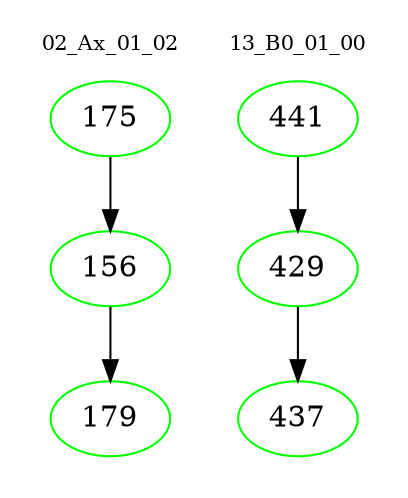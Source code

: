 digraph{
subgraph cluster_0 {
color = white
label = "02_Ax_01_02";
fontsize=10;
T0_175 [label="175", color="green"]
T0_175 -> T0_156 [color="black"]
T0_156 [label="156", color="green"]
T0_156 -> T0_179 [color="black"]
T0_179 [label="179", color="green"]
}
subgraph cluster_1 {
color = white
label = "13_B0_01_00";
fontsize=10;
T1_441 [label="441", color="green"]
T1_441 -> T1_429 [color="black"]
T1_429 [label="429", color="green"]
T1_429 -> T1_437 [color="black"]
T1_437 [label="437", color="green"]
}
}
